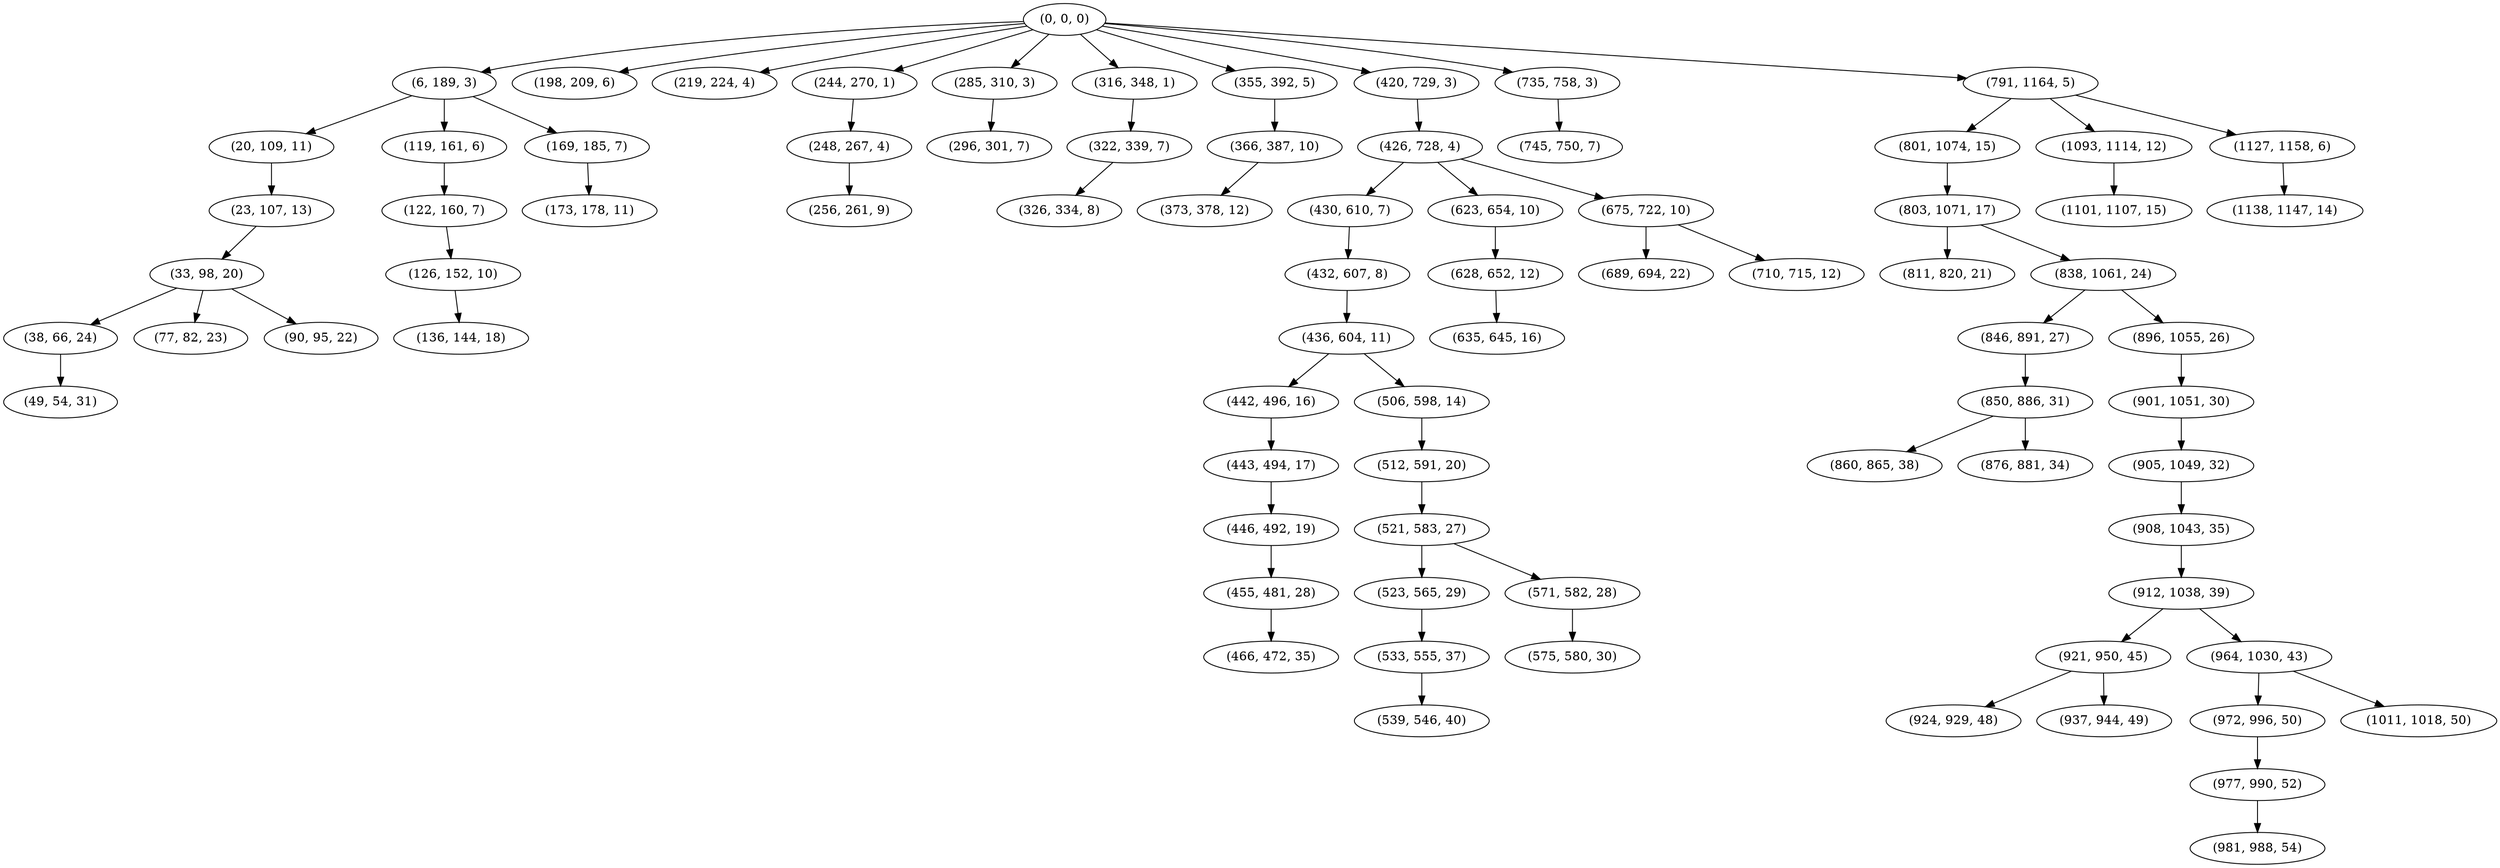 digraph tree {
    "(0, 0, 0)";
    "(6, 189, 3)";
    "(20, 109, 11)";
    "(23, 107, 13)";
    "(33, 98, 20)";
    "(38, 66, 24)";
    "(49, 54, 31)";
    "(77, 82, 23)";
    "(90, 95, 22)";
    "(119, 161, 6)";
    "(122, 160, 7)";
    "(126, 152, 10)";
    "(136, 144, 18)";
    "(169, 185, 7)";
    "(173, 178, 11)";
    "(198, 209, 6)";
    "(219, 224, 4)";
    "(244, 270, 1)";
    "(248, 267, 4)";
    "(256, 261, 9)";
    "(285, 310, 3)";
    "(296, 301, 7)";
    "(316, 348, 1)";
    "(322, 339, 7)";
    "(326, 334, 8)";
    "(355, 392, 5)";
    "(366, 387, 10)";
    "(373, 378, 12)";
    "(420, 729, 3)";
    "(426, 728, 4)";
    "(430, 610, 7)";
    "(432, 607, 8)";
    "(436, 604, 11)";
    "(442, 496, 16)";
    "(443, 494, 17)";
    "(446, 492, 19)";
    "(455, 481, 28)";
    "(466, 472, 35)";
    "(506, 598, 14)";
    "(512, 591, 20)";
    "(521, 583, 27)";
    "(523, 565, 29)";
    "(533, 555, 37)";
    "(539, 546, 40)";
    "(571, 582, 28)";
    "(575, 580, 30)";
    "(623, 654, 10)";
    "(628, 652, 12)";
    "(635, 645, 16)";
    "(675, 722, 10)";
    "(689, 694, 22)";
    "(710, 715, 12)";
    "(735, 758, 3)";
    "(745, 750, 7)";
    "(791, 1164, 5)";
    "(801, 1074, 15)";
    "(803, 1071, 17)";
    "(811, 820, 21)";
    "(838, 1061, 24)";
    "(846, 891, 27)";
    "(850, 886, 31)";
    "(860, 865, 38)";
    "(876, 881, 34)";
    "(896, 1055, 26)";
    "(901, 1051, 30)";
    "(905, 1049, 32)";
    "(908, 1043, 35)";
    "(912, 1038, 39)";
    "(921, 950, 45)";
    "(924, 929, 48)";
    "(937, 944, 49)";
    "(964, 1030, 43)";
    "(972, 996, 50)";
    "(977, 990, 52)";
    "(981, 988, 54)";
    "(1011, 1018, 50)";
    "(1093, 1114, 12)";
    "(1101, 1107, 15)";
    "(1127, 1158, 6)";
    "(1138, 1147, 14)";
    "(0, 0, 0)" -> "(6, 189, 3)";
    "(0, 0, 0)" -> "(198, 209, 6)";
    "(0, 0, 0)" -> "(219, 224, 4)";
    "(0, 0, 0)" -> "(244, 270, 1)";
    "(0, 0, 0)" -> "(285, 310, 3)";
    "(0, 0, 0)" -> "(316, 348, 1)";
    "(0, 0, 0)" -> "(355, 392, 5)";
    "(0, 0, 0)" -> "(420, 729, 3)";
    "(0, 0, 0)" -> "(735, 758, 3)";
    "(0, 0, 0)" -> "(791, 1164, 5)";
    "(6, 189, 3)" -> "(20, 109, 11)";
    "(6, 189, 3)" -> "(119, 161, 6)";
    "(6, 189, 3)" -> "(169, 185, 7)";
    "(20, 109, 11)" -> "(23, 107, 13)";
    "(23, 107, 13)" -> "(33, 98, 20)";
    "(33, 98, 20)" -> "(38, 66, 24)";
    "(33, 98, 20)" -> "(77, 82, 23)";
    "(33, 98, 20)" -> "(90, 95, 22)";
    "(38, 66, 24)" -> "(49, 54, 31)";
    "(119, 161, 6)" -> "(122, 160, 7)";
    "(122, 160, 7)" -> "(126, 152, 10)";
    "(126, 152, 10)" -> "(136, 144, 18)";
    "(169, 185, 7)" -> "(173, 178, 11)";
    "(244, 270, 1)" -> "(248, 267, 4)";
    "(248, 267, 4)" -> "(256, 261, 9)";
    "(285, 310, 3)" -> "(296, 301, 7)";
    "(316, 348, 1)" -> "(322, 339, 7)";
    "(322, 339, 7)" -> "(326, 334, 8)";
    "(355, 392, 5)" -> "(366, 387, 10)";
    "(366, 387, 10)" -> "(373, 378, 12)";
    "(420, 729, 3)" -> "(426, 728, 4)";
    "(426, 728, 4)" -> "(430, 610, 7)";
    "(426, 728, 4)" -> "(623, 654, 10)";
    "(426, 728, 4)" -> "(675, 722, 10)";
    "(430, 610, 7)" -> "(432, 607, 8)";
    "(432, 607, 8)" -> "(436, 604, 11)";
    "(436, 604, 11)" -> "(442, 496, 16)";
    "(436, 604, 11)" -> "(506, 598, 14)";
    "(442, 496, 16)" -> "(443, 494, 17)";
    "(443, 494, 17)" -> "(446, 492, 19)";
    "(446, 492, 19)" -> "(455, 481, 28)";
    "(455, 481, 28)" -> "(466, 472, 35)";
    "(506, 598, 14)" -> "(512, 591, 20)";
    "(512, 591, 20)" -> "(521, 583, 27)";
    "(521, 583, 27)" -> "(523, 565, 29)";
    "(521, 583, 27)" -> "(571, 582, 28)";
    "(523, 565, 29)" -> "(533, 555, 37)";
    "(533, 555, 37)" -> "(539, 546, 40)";
    "(571, 582, 28)" -> "(575, 580, 30)";
    "(623, 654, 10)" -> "(628, 652, 12)";
    "(628, 652, 12)" -> "(635, 645, 16)";
    "(675, 722, 10)" -> "(689, 694, 22)";
    "(675, 722, 10)" -> "(710, 715, 12)";
    "(735, 758, 3)" -> "(745, 750, 7)";
    "(791, 1164, 5)" -> "(801, 1074, 15)";
    "(791, 1164, 5)" -> "(1093, 1114, 12)";
    "(791, 1164, 5)" -> "(1127, 1158, 6)";
    "(801, 1074, 15)" -> "(803, 1071, 17)";
    "(803, 1071, 17)" -> "(811, 820, 21)";
    "(803, 1071, 17)" -> "(838, 1061, 24)";
    "(838, 1061, 24)" -> "(846, 891, 27)";
    "(838, 1061, 24)" -> "(896, 1055, 26)";
    "(846, 891, 27)" -> "(850, 886, 31)";
    "(850, 886, 31)" -> "(860, 865, 38)";
    "(850, 886, 31)" -> "(876, 881, 34)";
    "(896, 1055, 26)" -> "(901, 1051, 30)";
    "(901, 1051, 30)" -> "(905, 1049, 32)";
    "(905, 1049, 32)" -> "(908, 1043, 35)";
    "(908, 1043, 35)" -> "(912, 1038, 39)";
    "(912, 1038, 39)" -> "(921, 950, 45)";
    "(912, 1038, 39)" -> "(964, 1030, 43)";
    "(921, 950, 45)" -> "(924, 929, 48)";
    "(921, 950, 45)" -> "(937, 944, 49)";
    "(964, 1030, 43)" -> "(972, 996, 50)";
    "(964, 1030, 43)" -> "(1011, 1018, 50)";
    "(972, 996, 50)" -> "(977, 990, 52)";
    "(977, 990, 52)" -> "(981, 988, 54)";
    "(1093, 1114, 12)" -> "(1101, 1107, 15)";
    "(1127, 1158, 6)" -> "(1138, 1147, 14)";
}
